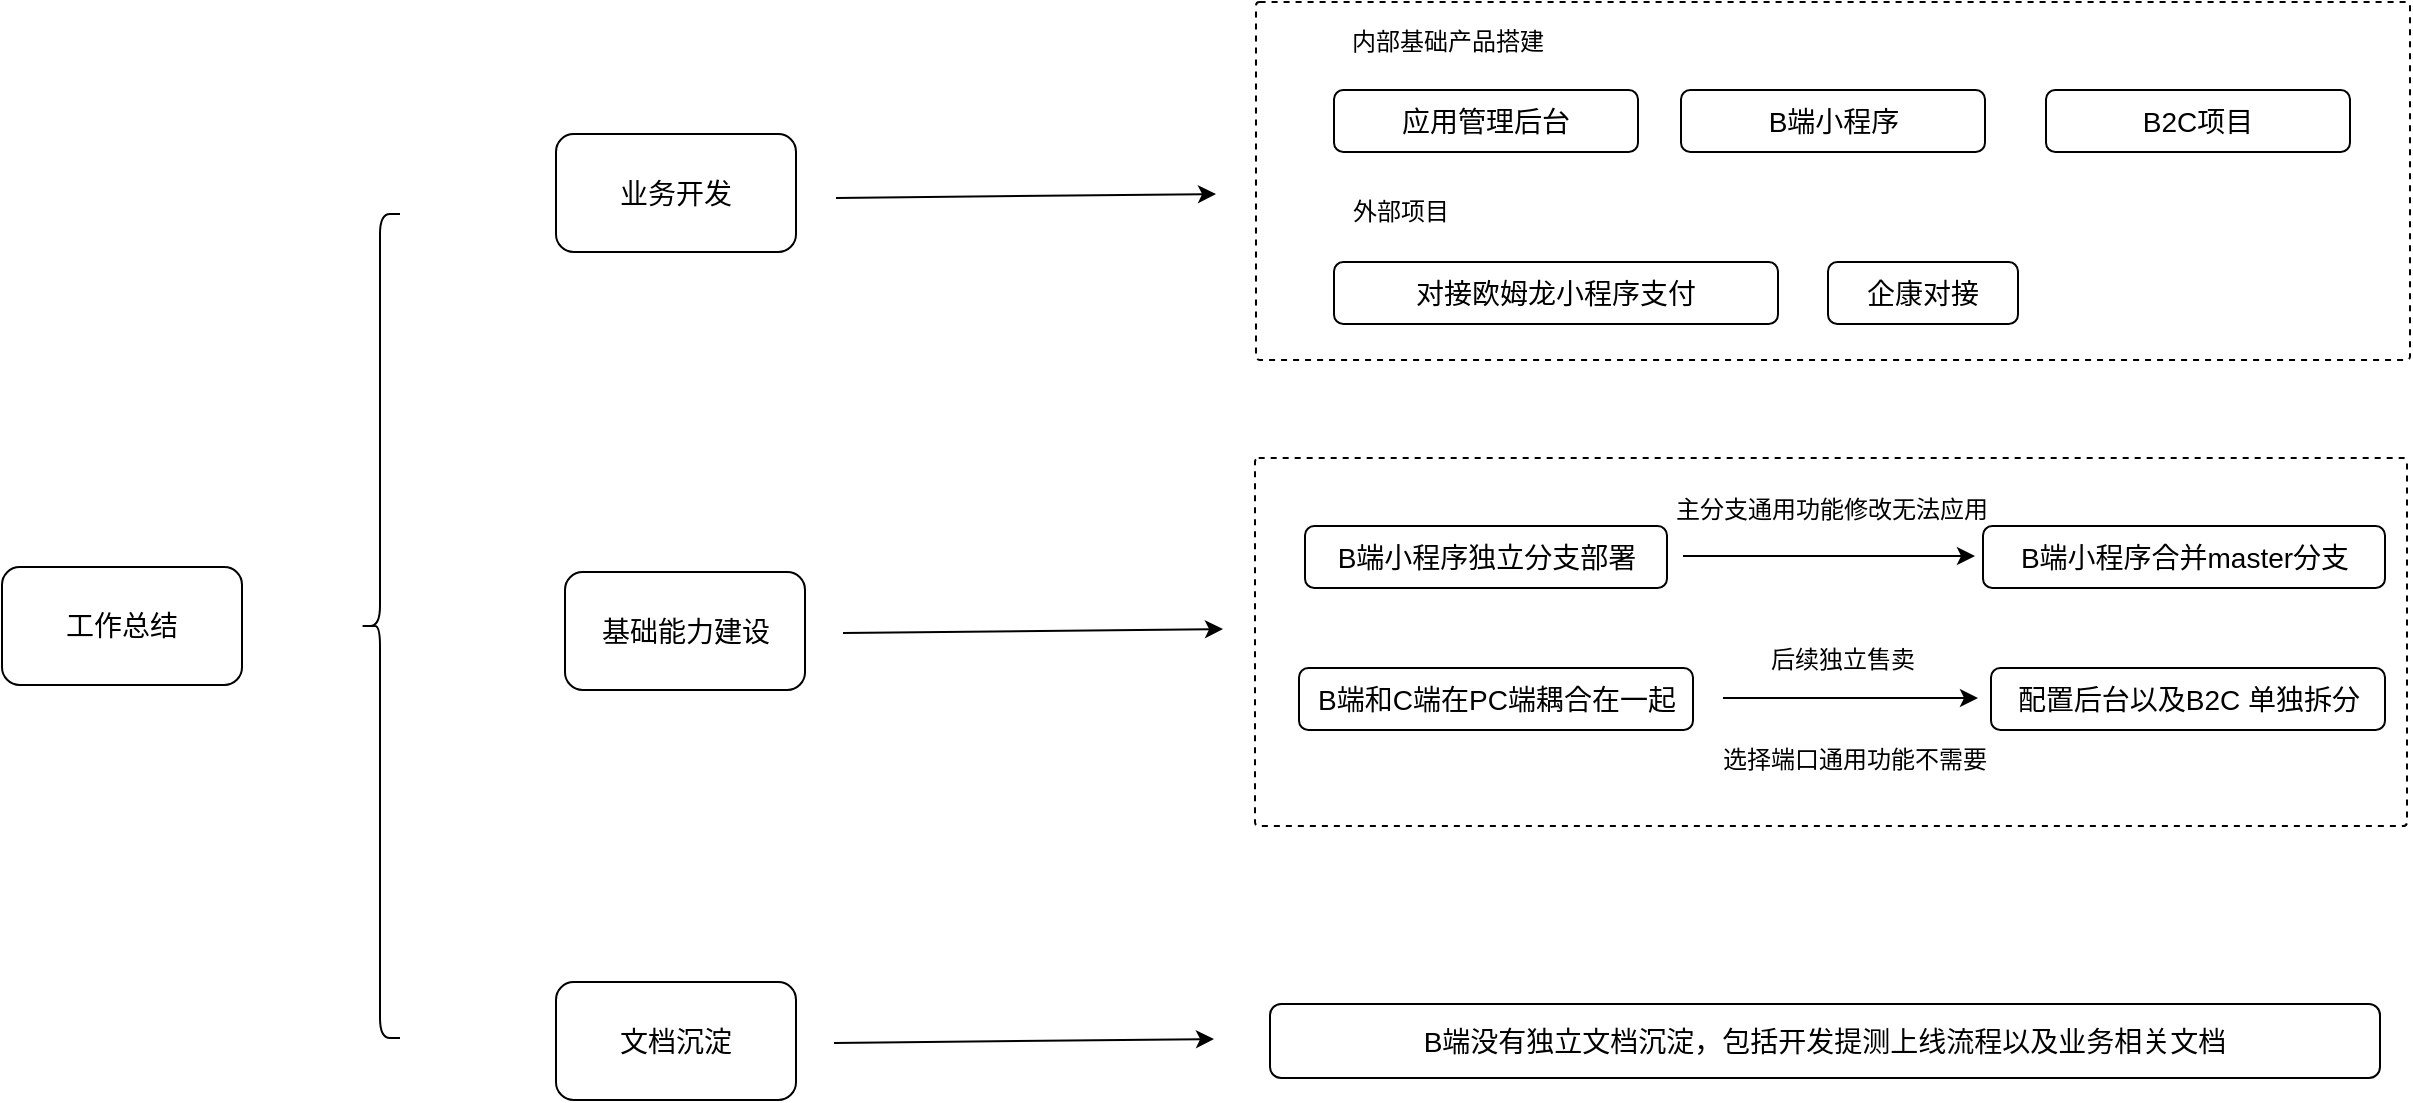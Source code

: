 <mxfile version="25.0.3">
  <diagram name="第 1 页" id="mHySup3EarohyQKNCJPl">
    <mxGraphModel dx="1365" dy="664" grid="0" gridSize="10" guides="1" tooltips="1" connect="1" arrows="1" fold="1" page="1" pageScale="1" pageWidth="2339" pageHeight="3300" math="0" shadow="0">
      <root>
        <mxCell id="0" />
        <mxCell id="1" parent="0" />
        <mxCell id="ovrU_6Nr0P-lnIKHxFzf-16" value="" style="rounded=1;whiteSpace=wrap;html=1;arcSize=1;fontSize=14;dashed=1;" vertex="1" parent="1">
          <mxGeometry x="746.5" y="289" width="576" height="184" as="geometry" />
        </mxCell>
        <mxCell id="ovrU_6Nr0P-lnIKHxFzf-1" value="工作总结" style="rounded=1;whiteSpace=wrap;html=1;arcSize=15;fontSize=14;" vertex="1" parent="1">
          <mxGeometry x="120" y="343.5" width="120" height="59" as="geometry" />
        </mxCell>
        <mxCell id="ovrU_6Nr0P-lnIKHxFzf-2" value="业务开发" style="rounded=1;whiteSpace=wrap;html=1;arcSize=15;fontSize=14;" vertex="1" parent="1">
          <mxGeometry x="397" y="127" width="120" height="59" as="geometry" />
        </mxCell>
        <mxCell id="ovrU_6Nr0P-lnIKHxFzf-3" value="基础能力建设" style="rounded=1;whiteSpace=wrap;html=1;arcSize=15;fontSize=14;" vertex="1" parent="1">
          <mxGeometry x="401.5" y="346" width="120" height="59" as="geometry" />
        </mxCell>
        <mxCell id="ovrU_6Nr0P-lnIKHxFzf-4" value="文档沉淀" style="rounded=1;whiteSpace=wrap;html=1;arcSize=15;fontSize=14;" vertex="1" parent="1">
          <mxGeometry x="397" y="551" width="120" height="59" as="geometry" />
        </mxCell>
        <mxCell id="ovrU_6Nr0P-lnIKHxFzf-5" value="" style="shape=curlyBracket;whiteSpace=wrap;html=1;rounded=1;labelPosition=left;verticalLabelPosition=middle;align=right;verticalAlign=middle;" vertex="1" parent="1">
          <mxGeometry x="299" y="167" width="20" height="412" as="geometry" />
        </mxCell>
        <mxCell id="ovrU_6Nr0P-lnIKHxFzf-6" value="" style="endArrow=classic;html=1;rounded=0;" edge="1" parent="1">
          <mxGeometry width="50" height="50" relative="1" as="geometry">
            <mxPoint x="537" y="159" as="sourcePoint" />
            <mxPoint x="727" y="157" as="targetPoint" />
          </mxGeometry>
        </mxCell>
        <mxCell id="ovrU_6Nr0P-lnIKHxFzf-7" value="" style="rounded=1;whiteSpace=wrap;html=1;arcSize=1;fontSize=14;dashed=1;" vertex="1" parent="1">
          <mxGeometry x="747" y="61" width="577" height="179" as="geometry" />
        </mxCell>
        <mxCell id="ovrU_6Nr0P-lnIKHxFzf-8" value="应用管理后台" style="rounded=1;whiteSpace=wrap;html=1;arcSize=15;fontSize=14;" vertex="1" parent="1">
          <mxGeometry x="786" y="105" width="152" height="31" as="geometry" />
        </mxCell>
        <mxCell id="ovrU_6Nr0P-lnIKHxFzf-9" value="B端小程序" style="rounded=1;whiteSpace=wrap;html=1;arcSize=15;fontSize=14;" vertex="1" parent="1">
          <mxGeometry x="959.5" y="105" width="152" height="31" as="geometry" />
        </mxCell>
        <mxCell id="ovrU_6Nr0P-lnIKHxFzf-10" value="B2C项目" style="rounded=1;whiteSpace=wrap;html=1;arcSize=15;fontSize=14;" vertex="1" parent="1">
          <mxGeometry x="1142" y="105" width="152" height="31" as="geometry" />
        </mxCell>
        <mxCell id="ovrU_6Nr0P-lnIKHxFzf-11" value="对接欧姆龙小程序支付" style="rounded=1;whiteSpace=wrap;html=1;arcSize=15;fontSize=14;" vertex="1" parent="1">
          <mxGeometry x="786" y="191" width="222" height="31" as="geometry" />
        </mxCell>
        <mxCell id="ovrU_6Nr0P-lnIKHxFzf-12" value="内部基础产品搭建" style="text;html=1;align=center;verticalAlign=middle;whiteSpace=wrap;rounded=0;" vertex="1" parent="1">
          <mxGeometry x="758" y="66" width="170" height="30" as="geometry" />
        </mxCell>
        <mxCell id="ovrU_6Nr0P-lnIKHxFzf-13" value="外部项目" style="text;html=1;align=center;verticalAlign=middle;whiteSpace=wrap;rounded=0;" vertex="1" parent="1">
          <mxGeometry x="758" y="151" width="123" height="30" as="geometry" />
        </mxCell>
        <mxCell id="ovrU_6Nr0P-lnIKHxFzf-14" value="企康对接" style="rounded=1;whiteSpace=wrap;html=1;arcSize=15;fontSize=14;" vertex="1" parent="1">
          <mxGeometry x="1033" y="191" width="95" height="31" as="geometry" />
        </mxCell>
        <mxCell id="ovrU_6Nr0P-lnIKHxFzf-15" value="" style="endArrow=classic;html=1;rounded=0;" edge="1" parent="1">
          <mxGeometry width="50" height="50" relative="1" as="geometry">
            <mxPoint x="540.5" y="376.5" as="sourcePoint" />
            <mxPoint x="730.5" y="374.5" as="targetPoint" />
          </mxGeometry>
        </mxCell>
        <mxCell id="ovrU_6Nr0P-lnIKHxFzf-17" value="B端小程序独立分支部署" style="rounded=1;whiteSpace=wrap;html=1;arcSize=15;fontSize=14;" vertex="1" parent="1">
          <mxGeometry x="771.5" y="323" width="181" height="31" as="geometry" />
        </mxCell>
        <mxCell id="ovrU_6Nr0P-lnIKHxFzf-18" value="B端小程序合并master分支" style="rounded=1;whiteSpace=wrap;html=1;arcSize=15;fontSize=14;" vertex="1" parent="1">
          <mxGeometry x="1110.5" y="323" width="201" height="31" as="geometry" />
        </mxCell>
        <mxCell id="ovrU_6Nr0P-lnIKHxFzf-24" value="" style="endArrow=classic;html=1;rounded=0;" edge="1" parent="1">
          <mxGeometry width="50" height="50" relative="1" as="geometry">
            <mxPoint x="960.5" y="338" as="sourcePoint" />
            <mxPoint x="1106.5" y="338.02" as="targetPoint" />
          </mxGeometry>
        </mxCell>
        <mxCell id="ovrU_6Nr0P-lnIKHxFzf-26" value="主分支通用功能修改无法应用" style="text;html=1;align=center;verticalAlign=middle;whiteSpace=wrap;rounded=0;" vertex="1" parent="1">
          <mxGeometry x="949.5" y="300" width="170" height="30" as="geometry" />
        </mxCell>
        <mxCell id="ovrU_6Nr0P-lnIKHxFzf-27" value="B端和C端在PC端耦合在一起" style="rounded=1;whiteSpace=wrap;html=1;arcSize=15;fontSize=14;" vertex="1" parent="1">
          <mxGeometry x="768.5" y="394" width="197" height="31" as="geometry" />
        </mxCell>
        <mxCell id="ovrU_6Nr0P-lnIKHxFzf-28" value="配置后台以及B2C 单独拆分" style="rounded=1;whiteSpace=wrap;html=1;arcSize=15;fontSize=14;" vertex="1" parent="1">
          <mxGeometry x="1114.5" y="394" width="197" height="31" as="geometry" />
        </mxCell>
        <mxCell id="ovrU_6Nr0P-lnIKHxFzf-29" value="" style="endArrow=classic;html=1;rounded=0;" edge="1" parent="1">
          <mxGeometry width="50" height="50" relative="1" as="geometry">
            <mxPoint x="980.5" y="409.04" as="sourcePoint" />
            <mxPoint x="1108" y="409.02" as="targetPoint" />
          </mxGeometry>
        </mxCell>
        <mxCell id="ovrU_6Nr0P-lnIKHxFzf-30" value="后续独立售卖" style="text;html=1;align=center;verticalAlign=middle;whiteSpace=wrap;rounded=0;" vertex="1" parent="1">
          <mxGeometry x="982.5" y="375" width="115" height="30" as="geometry" />
        </mxCell>
        <mxCell id="ovrU_6Nr0P-lnIKHxFzf-32" value="选择端口通用功能不需要" style="text;html=1;align=center;verticalAlign=middle;whiteSpace=wrap;rounded=0;" vertex="1" parent="1">
          <mxGeometry x="968.5" y="425" width="155" height="30" as="geometry" />
        </mxCell>
        <mxCell id="ovrU_6Nr0P-lnIKHxFzf-33" value="" style="endArrow=classic;html=1;rounded=0;" edge="1" parent="1">
          <mxGeometry width="50" height="50" relative="1" as="geometry">
            <mxPoint x="536" y="581.5" as="sourcePoint" />
            <mxPoint x="726" y="579.5" as="targetPoint" />
          </mxGeometry>
        </mxCell>
        <mxCell id="ovrU_6Nr0P-lnIKHxFzf-34" value="B端没有独立文档沉淀，包括开发提测上线流程以及业务相关文档" style="rounded=1;whiteSpace=wrap;html=1;arcSize=15;fontSize=14;" vertex="1" parent="1">
          <mxGeometry x="754" y="562" width="555" height="37" as="geometry" />
        </mxCell>
      </root>
    </mxGraphModel>
  </diagram>
</mxfile>
